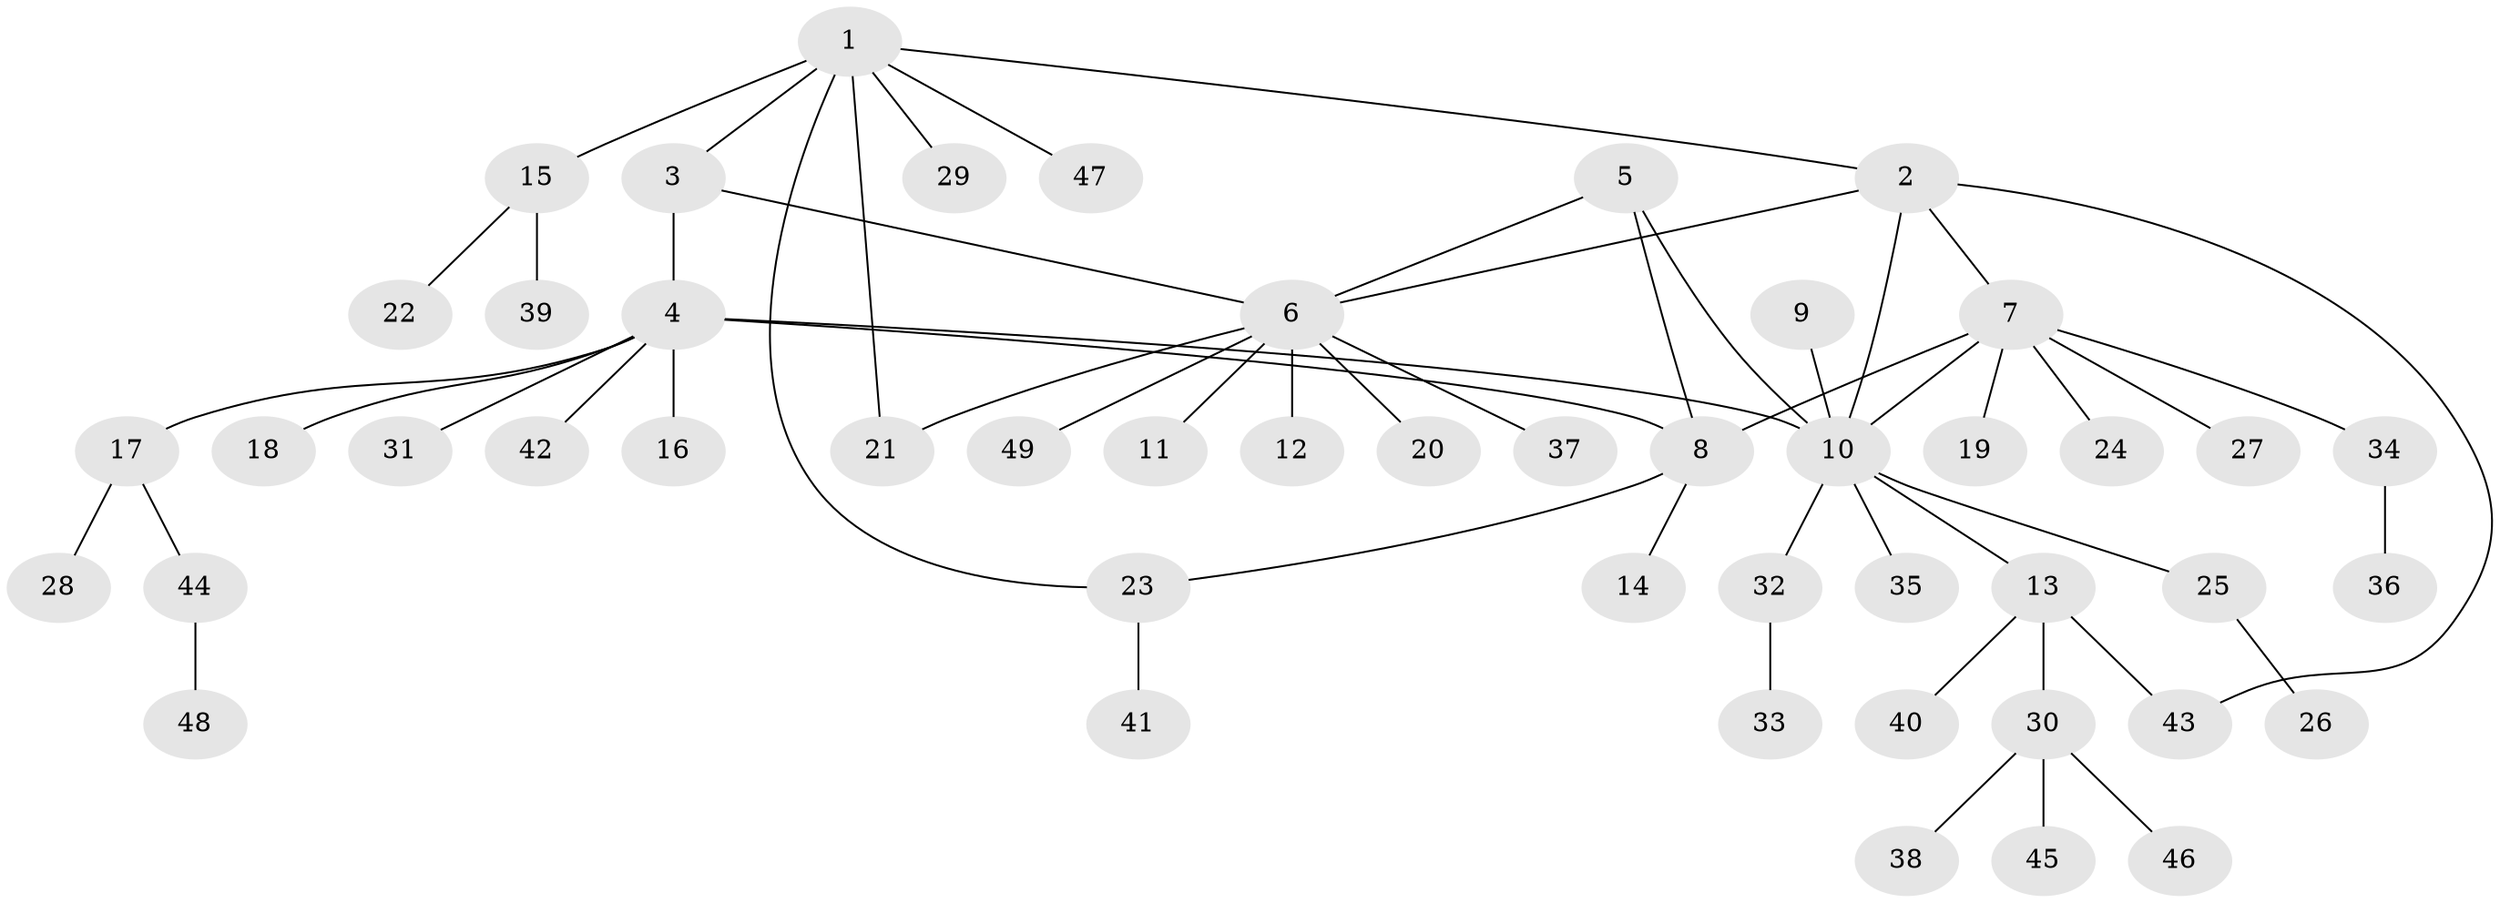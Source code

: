 // coarse degree distribution, {10: 0.05405405405405406, 3: 0.13513513513513514, 7: 0.02702702702702703, 8: 0.02702702702702703, 1: 0.6216216216216216, 9: 0.02702702702702703, 2: 0.10810810810810811}
// Generated by graph-tools (version 1.1) at 2025/52/02/27/25 19:52:15]
// undirected, 49 vertices, 57 edges
graph export_dot {
graph [start="1"]
  node [color=gray90,style=filled];
  1;
  2;
  3;
  4;
  5;
  6;
  7;
  8;
  9;
  10;
  11;
  12;
  13;
  14;
  15;
  16;
  17;
  18;
  19;
  20;
  21;
  22;
  23;
  24;
  25;
  26;
  27;
  28;
  29;
  30;
  31;
  32;
  33;
  34;
  35;
  36;
  37;
  38;
  39;
  40;
  41;
  42;
  43;
  44;
  45;
  46;
  47;
  48;
  49;
  1 -- 2;
  1 -- 3;
  1 -- 15;
  1 -- 21;
  1 -- 23;
  1 -- 29;
  1 -- 47;
  2 -- 6;
  2 -- 7;
  2 -- 10;
  2 -- 43;
  3 -- 4;
  3 -- 6;
  4 -- 8;
  4 -- 10;
  4 -- 16;
  4 -- 17;
  4 -- 18;
  4 -- 31;
  4 -- 42;
  5 -- 6;
  5 -- 8;
  5 -- 10;
  6 -- 11;
  6 -- 12;
  6 -- 20;
  6 -- 21;
  6 -- 37;
  6 -- 49;
  7 -- 8;
  7 -- 10;
  7 -- 19;
  7 -- 24;
  7 -- 27;
  7 -- 34;
  8 -- 14;
  8 -- 23;
  9 -- 10;
  10 -- 13;
  10 -- 25;
  10 -- 32;
  10 -- 35;
  13 -- 30;
  13 -- 40;
  13 -- 43;
  15 -- 22;
  15 -- 39;
  17 -- 28;
  17 -- 44;
  23 -- 41;
  25 -- 26;
  30 -- 38;
  30 -- 45;
  30 -- 46;
  32 -- 33;
  34 -- 36;
  44 -- 48;
}

